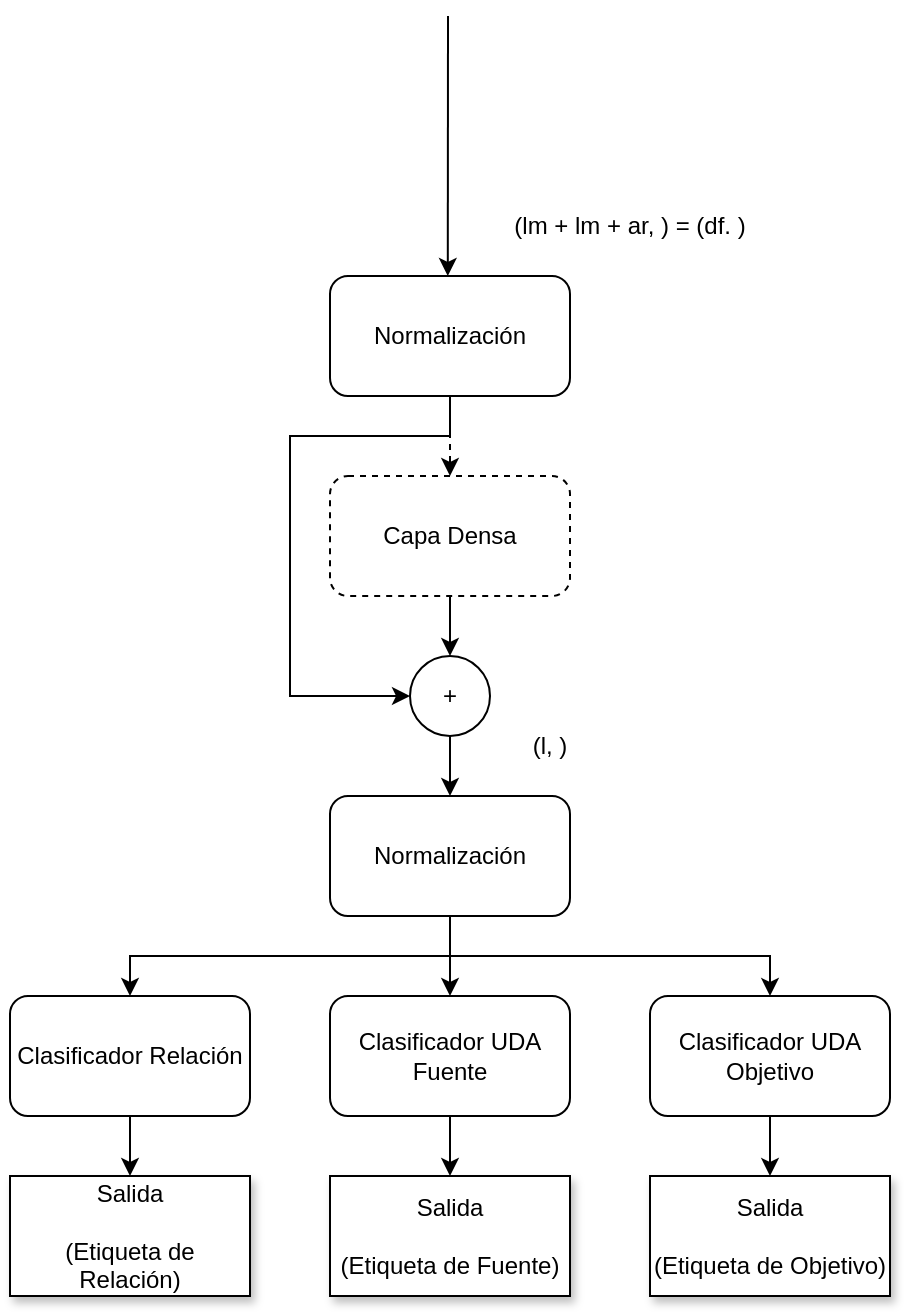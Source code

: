 <mxfile version="20.5.3" type="device"><diagram id="No25ezWy3PyRLbiCmoLM" name="Página-1"><mxGraphModel dx="1862" dy="-529" grid="1" gridSize="10" guides="1" tooltips="1" connect="1" arrows="1" fold="1" page="1" pageScale="1" pageWidth="827" pageHeight="1169" math="0" shadow="0"><root><mxCell id="0"/><mxCell id="1" parent="0"/><mxCell id="7_9U1rFr4emAqkDeO1mf-1" value="" style="edgeStyle=orthogonalEdgeStyle;rounded=0;jumpStyle=gap;orthogonalLoop=1;jettySize=auto;exitX=0.5;exitY=1;exitDx=0;exitDy=0;entryX=0.5;entryY=0;entryDx=0;entryDy=0;strokeColor=default;" edge="1" parent="1" source="7_9U1rFr4emAqkDeO1mf-2" target="7_9U1rFr4emAqkDeO1mf-7"><mxGeometry relative="1" as="geometry"/></mxCell><mxCell id="7_9U1rFr4emAqkDeO1mf-2" value="Capa Densa" style="rounded=1;whiteSpace=wrap;shadow=0;sketch=0;dashed=1;" vertex="1" parent="1"><mxGeometry x="-500" y="1790" width="120" height="60" as="geometry"/></mxCell><mxCell id="7_9U1rFr4emAqkDeO1mf-3" value="" style="edgeStyle=orthogonalEdgeStyle;rounded=0;jumpStyle=gap;orthogonalLoop=1;jettySize=auto;exitX=0.5;exitY=1;exitDx=0;exitDy=0;entryX=0.5;entryY=0;entryDx=0;entryDy=0;strokeColor=default;dashed=1;" edge="1" parent="1" source="7_9U1rFr4emAqkDeO1mf-5" target="7_9U1rFr4emAqkDeO1mf-2"><mxGeometry relative="1" as="geometry"/></mxCell><mxCell id="7_9U1rFr4emAqkDeO1mf-4" value="" style="edgeStyle=orthogonalEdgeStyle;rounded=0;jumpStyle=gap;orthogonalLoop=1;jettySize=auto;exitX=0.5;exitY=1;exitDx=0;exitDy=0;strokeColor=default;entryX=0;entryY=0.5;entryDx=0;entryDy=0;" edge="1" parent="1" source="7_9U1rFr4emAqkDeO1mf-5" target="7_9U1rFr4emAqkDeO1mf-7"><mxGeometry relative="1" as="geometry"><mxPoint x="-470" y="1880" as="targetPoint"/><Array as="points"><mxPoint x="-440" y="1770"/><mxPoint x="-520" y="1770"/><mxPoint x="-520" y="1900"/></Array></mxGeometry></mxCell><mxCell id="7_9U1rFr4emAqkDeO1mf-5" value="Normalización" style="rounded=1;whiteSpace=wrap;shadow=0;sketch=0;" vertex="1" parent="1"><mxGeometry x="-500" y="1690" width="120" height="60" as="geometry"/></mxCell><mxCell id="7_9U1rFr4emAqkDeO1mf-6" value="" style="edgeStyle=orthogonalEdgeStyle;rounded=0;jumpStyle=gap;orthogonalLoop=1;jettySize=auto;exitX=0.5;exitY=1;exitDx=0;exitDy=0;entryX=0.5;entryY=0;entryDx=0;entryDy=0;strokeColor=default;" edge="1" parent="1" source="7_9U1rFr4emAqkDeO1mf-7" target="7_9U1rFr4emAqkDeO1mf-11"><mxGeometry relative="1" as="geometry"/></mxCell><mxCell id="7_9U1rFr4emAqkDeO1mf-7" value="+" style="ellipse;whiteSpace=wrap;aspect=fixed;rounded=0;shadow=0;sketch=0;" vertex="1" parent="1"><mxGeometry x="-460" y="1880" width="40" height="40" as="geometry"/></mxCell><mxCell id="7_9U1rFr4emAqkDeO1mf-8" value="" style="edgeStyle=orthogonalEdgeStyle;rounded=0;jumpStyle=gap;orthogonalLoop=1;jettySize=auto;exitX=0.5;exitY=1;exitDx=0;exitDy=0;entryX=0.5;entryY=0;entryDx=0;entryDy=0;strokeColor=default;" edge="1" parent="1" source="7_9U1rFr4emAqkDeO1mf-11" target="7_9U1rFr4emAqkDeO1mf-13"><mxGeometry relative="1" as="geometry"/></mxCell><mxCell id="7_9U1rFr4emAqkDeO1mf-9" value="" style="edgeStyle=orthogonalEdgeStyle;rounded=0;jumpStyle=gap;orthogonalLoop=1;jettySize=auto;exitX=0.5;exitY=1;exitDx=0;exitDy=0;entryX=0.5;entryY=0;entryDx=0;entryDy=0;strokeColor=default;" edge="1" parent="1" source="7_9U1rFr4emAqkDeO1mf-11" target="7_9U1rFr4emAqkDeO1mf-15"><mxGeometry relative="1" as="geometry"/></mxCell><mxCell id="7_9U1rFr4emAqkDeO1mf-10" value="" style="edgeStyle=orthogonalEdgeStyle;rounded=0;jumpStyle=gap;orthogonalLoop=1;jettySize=auto;exitX=0.5;exitY=1;exitDx=0;exitDy=0;strokeColor=default;" edge="1" parent="1" source="7_9U1rFr4emAqkDeO1mf-11" target="7_9U1rFr4emAqkDeO1mf-17"><mxGeometry relative="1" as="geometry"/></mxCell><mxCell id="7_9U1rFr4emAqkDeO1mf-11" value="Normalización" style="rounded=1;whiteSpace=wrap;shadow=0;sketch=0;" vertex="1" parent="1"><mxGeometry x="-500" y="1950" width="120" height="60" as="geometry"/></mxCell><mxCell id="7_9U1rFr4emAqkDeO1mf-12" value="" style="edgeStyle=orthogonalEdgeStyle;rounded=0;jumpStyle=gap;orthogonalLoop=1;jettySize=auto;exitX=0.5;exitY=1;exitDx=0;exitDy=0;strokeColor=default;" edge="1" parent="1" source="7_9U1rFr4emAqkDeO1mf-13" target="7_9U1rFr4emAqkDeO1mf-18"><mxGeometry relative="1" as="geometry"/></mxCell><mxCell id="7_9U1rFr4emAqkDeO1mf-13" value="Clasificador Relación" style="rounded=1;whiteSpace=wrap;shadow=0;sketch=0;" vertex="1" parent="1"><mxGeometry x="-660" y="2050" width="120" height="60" as="geometry"/></mxCell><mxCell id="7_9U1rFr4emAqkDeO1mf-14" value="" style="edgeStyle=orthogonalEdgeStyle;rounded=0;jumpStyle=gap;orthogonalLoop=1;jettySize=auto;exitX=0.5;exitY=1;exitDx=0;exitDy=0;entryX=0.5;entryY=0;entryDx=0;entryDy=0;strokeColor=default;" edge="1" parent="1" source="7_9U1rFr4emAqkDeO1mf-15" target="7_9U1rFr4emAqkDeO1mf-19"><mxGeometry relative="1" as="geometry"/></mxCell><mxCell id="7_9U1rFr4emAqkDeO1mf-15" value="Clasificador UDA Fuente" style="rounded=1;whiteSpace=wrap;shadow=0;sketch=0;" vertex="1" parent="1"><mxGeometry x="-500" y="2050" width="120" height="60" as="geometry"/></mxCell><mxCell id="7_9U1rFr4emAqkDeO1mf-16" value="" style="edgeStyle=orthogonalEdgeStyle;rounded=0;jumpStyle=gap;orthogonalLoop=1;jettySize=auto;exitX=0.5;exitY=1;exitDx=0;exitDy=0;strokeColor=default;" edge="1" parent="1" source="7_9U1rFr4emAqkDeO1mf-17" target="7_9U1rFr4emAqkDeO1mf-20"><mxGeometry relative="1" as="geometry"/></mxCell><mxCell id="7_9U1rFr4emAqkDeO1mf-17" value="Clasificador UDA Objetivo" style="rounded=1;whiteSpace=wrap;shadow=0;sketch=0;" vertex="1" parent="1"><mxGeometry x="-340" y="2050" width="120" height="60" as="geometry"/></mxCell><mxCell id="7_9U1rFr4emAqkDeO1mf-18" value="Salida &#xA;&#xA;(Etiqueta de Relación)" style="rounded=0;whiteSpace=wrap;shadow=1;sketch=0;" vertex="1" parent="1"><mxGeometry x="-660" y="2140" width="120" height="60" as="geometry"/></mxCell><mxCell id="7_9U1rFr4emAqkDeO1mf-19" value="Salida &#xA;&#xA;(Etiqueta de Fuente)" style="rounded=0;whiteSpace=wrap;shadow=1;sketch=0;" vertex="1" parent="1"><mxGeometry x="-500" y="2140" width="120" height="60" as="geometry"/></mxCell><mxCell id="7_9U1rFr4emAqkDeO1mf-20" value="Salida &#xA;&#xA;(Etiqueta de Objetivo)" style="rounded=0;whiteSpace=wrap;shadow=1;sketch=0;" vertex="1" parent="1"><mxGeometry x="-340" y="2140" width="120" height="60" as="geometry"/></mxCell><mxCell id="7_9U1rFr4emAqkDeO1mf-21" value="(lm + lm + ar, ) = (df. )" style="text;strokeColor=none;fillColor=none;align=center;verticalAlign=middle;whiteSpace=wrap;rounded=0;shadow=0;sketch=0;" vertex="1" parent="1"><mxGeometry x="-430" y="1650" width="160" height="30" as="geometry"/></mxCell><mxCell id="7_9U1rFr4emAqkDeO1mf-22" value="(l, )" style="text;strokeColor=none;fillColor=none;align=center;verticalAlign=middle;whiteSpace=wrap;rounded=0;shadow=0;sketch=0;" vertex="1" parent="1"><mxGeometry x="-420" y="1910" width="60" height="30" as="geometry"/></mxCell><mxCell id="7_9U1rFr4emAqkDeO1mf-23" value="" style="edgeStyle=orthogonalEdgeStyle;rounded=0;jumpStyle=gap;orthogonalLoop=1;jettySize=auto;entryX=0.5;entryY=0;entryDx=0;entryDy=0;strokeColor=default;" edge="1" parent="1"><mxGeometry relative="1" as="geometry"><mxPoint x="-441" y="1560" as="sourcePoint"/><mxPoint x="-441.11" y="1690" as="targetPoint"/><Array as="points"><mxPoint x="-441" y="1600"/><mxPoint x="-441" y="1600"/></Array></mxGeometry></mxCell></root></mxGraphModel></diagram></mxfile>